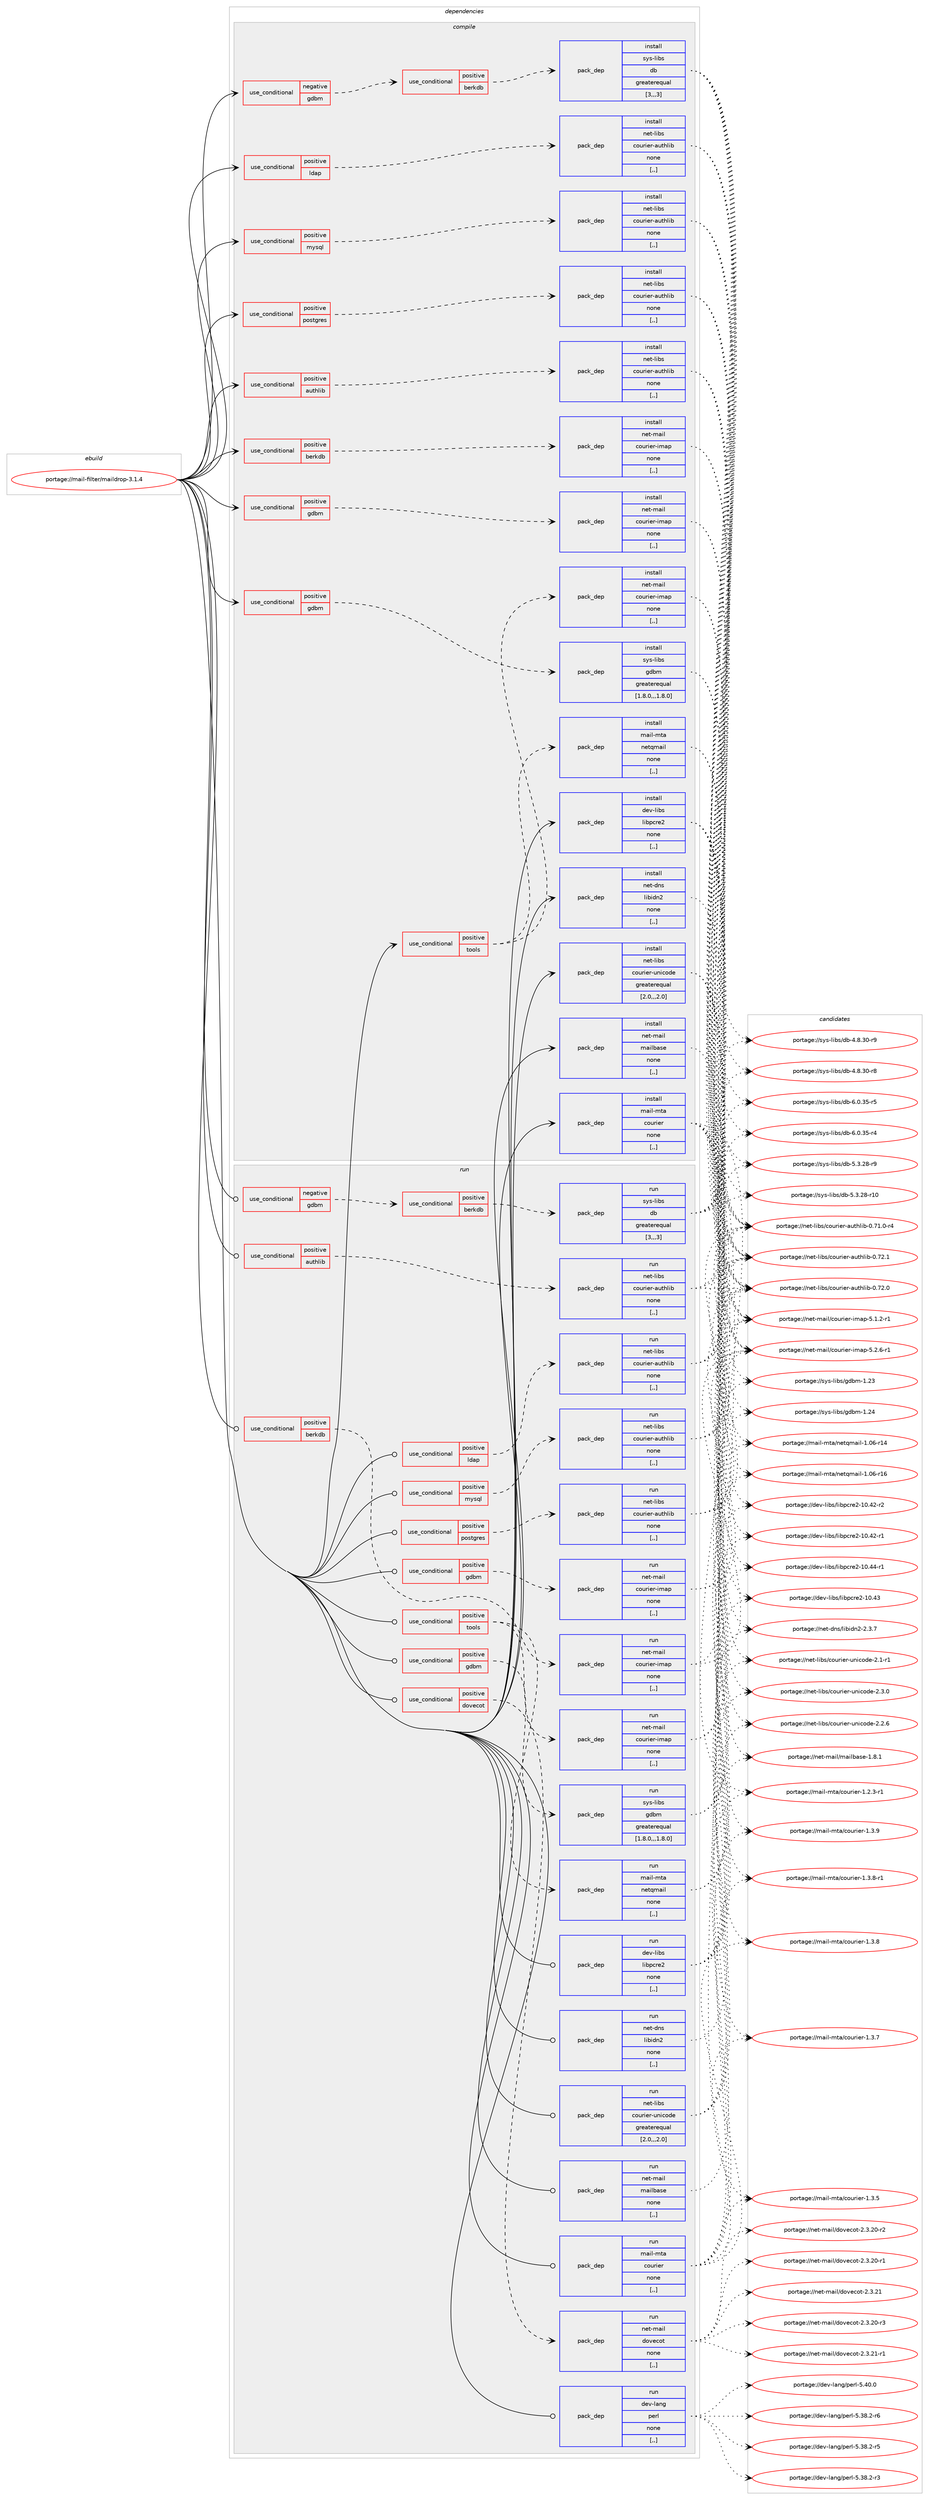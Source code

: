 digraph prolog {

# *************
# Graph options
# *************

newrank=true;
concentrate=true;
compound=true;
graph [rankdir=LR,fontname=Helvetica,fontsize=10,ranksep=1.5];#, ranksep=2.5, nodesep=0.2];
edge  [arrowhead=vee];
node  [fontname=Helvetica,fontsize=10];

# **********
# The ebuild
# **********

subgraph cluster_leftcol {
color=gray;
label=<<i>ebuild</i>>;
id [label="portage://mail-filter/maildrop-3.1.4", color=red, width=4, href="../mail-filter/maildrop-3.1.4.svg"];
}

# ****************
# The dependencies
# ****************

subgraph cluster_midcol {
color=gray;
label=<<i>dependencies</i>>;
subgraph cluster_compile {
fillcolor="#eeeeee";
style=filled;
label=<<i>compile</i>>;
subgraph cond69939 {
dependency277969 [label=<<TABLE BORDER="0" CELLBORDER="1" CELLSPACING="0" CELLPADDING="4"><TR><TD ROWSPAN="3" CELLPADDING="10">use_conditional</TD></TR><TR><TD>negative</TD></TR><TR><TD>gdbm</TD></TR></TABLE>>, shape=none, color=red];
subgraph cond69940 {
dependency277970 [label=<<TABLE BORDER="0" CELLBORDER="1" CELLSPACING="0" CELLPADDING="4"><TR><TD ROWSPAN="3" CELLPADDING="10">use_conditional</TD></TR><TR><TD>positive</TD></TR><TR><TD>berkdb</TD></TR></TABLE>>, shape=none, color=red];
subgraph pack205732 {
dependency277971 [label=<<TABLE BORDER="0" CELLBORDER="1" CELLSPACING="0" CELLPADDING="4" WIDTH="220"><TR><TD ROWSPAN="6" CELLPADDING="30">pack_dep</TD></TR><TR><TD WIDTH="110">install</TD></TR><TR><TD>sys-libs</TD></TR><TR><TD>db</TD></TR><TR><TD>greaterequal</TD></TR><TR><TD>[3,,,3]</TD></TR></TABLE>>, shape=none, color=blue];
}
dependency277970:e -> dependency277971:w [weight=20,style="dashed",arrowhead="vee"];
}
dependency277969:e -> dependency277970:w [weight=20,style="dashed",arrowhead="vee"];
}
id:e -> dependency277969:w [weight=20,style="solid",arrowhead="vee"];
subgraph cond69941 {
dependency277972 [label=<<TABLE BORDER="0" CELLBORDER="1" CELLSPACING="0" CELLPADDING="4"><TR><TD ROWSPAN="3" CELLPADDING="10">use_conditional</TD></TR><TR><TD>positive</TD></TR><TR><TD>authlib</TD></TR></TABLE>>, shape=none, color=red];
subgraph pack205733 {
dependency277973 [label=<<TABLE BORDER="0" CELLBORDER="1" CELLSPACING="0" CELLPADDING="4" WIDTH="220"><TR><TD ROWSPAN="6" CELLPADDING="30">pack_dep</TD></TR><TR><TD WIDTH="110">install</TD></TR><TR><TD>net-libs</TD></TR><TR><TD>courier-authlib</TD></TR><TR><TD>none</TD></TR><TR><TD>[,,]</TD></TR></TABLE>>, shape=none, color=blue];
}
dependency277972:e -> dependency277973:w [weight=20,style="dashed",arrowhead="vee"];
}
id:e -> dependency277972:w [weight=20,style="solid",arrowhead="vee"];
subgraph cond69942 {
dependency277974 [label=<<TABLE BORDER="0" CELLBORDER="1" CELLSPACING="0" CELLPADDING="4"><TR><TD ROWSPAN="3" CELLPADDING="10">use_conditional</TD></TR><TR><TD>positive</TD></TR><TR><TD>berkdb</TD></TR></TABLE>>, shape=none, color=red];
subgraph pack205734 {
dependency277975 [label=<<TABLE BORDER="0" CELLBORDER="1" CELLSPACING="0" CELLPADDING="4" WIDTH="220"><TR><TD ROWSPAN="6" CELLPADDING="30">pack_dep</TD></TR><TR><TD WIDTH="110">install</TD></TR><TR><TD>net-mail</TD></TR><TR><TD>courier-imap</TD></TR><TR><TD>none</TD></TR><TR><TD>[,,]</TD></TR></TABLE>>, shape=none, color=blue];
}
dependency277974:e -> dependency277975:w [weight=20,style="dashed",arrowhead="vee"];
}
id:e -> dependency277974:w [weight=20,style="solid",arrowhead="vee"];
subgraph cond69943 {
dependency277976 [label=<<TABLE BORDER="0" CELLBORDER="1" CELLSPACING="0" CELLPADDING="4"><TR><TD ROWSPAN="3" CELLPADDING="10">use_conditional</TD></TR><TR><TD>positive</TD></TR><TR><TD>gdbm</TD></TR></TABLE>>, shape=none, color=red];
subgraph pack205735 {
dependency277977 [label=<<TABLE BORDER="0" CELLBORDER="1" CELLSPACING="0" CELLPADDING="4" WIDTH="220"><TR><TD ROWSPAN="6" CELLPADDING="30">pack_dep</TD></TR><TR><TD WIDTH="110">install</TD></TR><TR><TD>net-mail</TD></TR><TR><TD>courier-imap</TD></TR><TR><TD>none</TD></TR><TR><TD>[,,]</TD></TR></TABLE>>, shape=none, color=blue];
}
dependency277976:e -> dependency277977:w [weight=20,style="dashed",arrowhead="vee"];
}
id:e -> dependency277976:w [weight=20,style="solid",arrowhead="vee"];
subgraph cond69944 {
dependency277978 [label=<<TABLE BORDER="0" CELLBORDER="1" CELLSPACING="0" CELLPADDING="4"><TR><TD ROWSPAN="3" CELLPADDING="10">use_conditional</TD></TR><TR><TD>positive</TD></TR><TR><TD>gdbm</TD></TR></TABLE>>, shape=none, color=red];
subgraph pack205736 {
dependency277979 [label=<<TABLE BORDER="0" CELLBORDER="1" CELLSPACING="0" CELLPADDING="4" WIDTH="220"><TR><TD ROWSPAN="6" CELLPADDING="30">pack_dep</TD></TR><TR><TD WIDTH="110">install</TD></TR><TR><TD>sys-libs</TD></TR><TR><TD>gdbm</TD></TR><TR><TD>greaterequal</TD></TR><TR><TD>[1.8.0,,,1.8.0]</TD></TR></TABLE>>, shape=none, color=blue];
}
dependency277978:e -> dependency277979:w [weight=20,style="dashed",arrowhead="vee"];
}
id:e -> dependency277978:w [weight=20,style="solid",arrowhead="vee"];
subgraph cond69945 {
dependency277980 [label=<<TABLE BORDER="0" CELLBORDER="1" CELLSPACING="0" CELLPADDING="4"><TR><TD ROWSPAN="3" CELLPADDING="10">use_conditional</TD></TR><TR><TD>positive</TD></TR><TR><TD>ldap</TD></TR></TABLE>>, shape=none, color=red];
subgraph pack205737 {
dependency277981 [label=<<TABLE BORDER="0" CELLBORDER="1" CELLSPACING="0" CELLPADDING="4" WIDTH="220"><TR><TD ROWSPAN="6" CELLPADDING="30">pack_dep</TD></TR><TR><TD WIDTH="110">install</TD></TR><TR><TD>net-libs</TD></TR><TR><TD>courier-authlib</TD></TR><TR><TD>none</TD></TR><TR><TD>[,,]</TD></TR></TABLE>>, shape=none, color=blue];
}
dependency277980:e -> dependency277981:w [weight=20,style="dashed",arrowhead="vee"];
}
id:e -> dependency277980:w [weight=20,style="solid",arrowhead="vee"];
subgraph cond69946 {
dependency277982 [label=<<TABLE BORDER="0" CELLBORDER="1" CELLSPACING="0" CELLPADDING="4"><TR><TD ROWSPAN="3" CELLPADDING="10">use_conditional</TD></TR><TR><TD>positive</TD></TR><TR><TD>mysql</TD></TR></TABLE>>, shape=none, color=red];
subgraph pack205738 {
dependency277983 [label=<<TABLE BORDER="0" CELLBORDER="1" CELLSPACING="0" CELLPADDING="4" WIDTH="220"><TR><TD ROWSPAN="6" CELLPADDING="30">pack_dep</TD></TR><TR><TD WIDTH="110">install</TD></TR><TR><TD>net-libs</TD></TR><TR><TD>courier-authlib</TD></TR><TR><TD>none</TD></TR><TR><TD>[,,]</TD></TR></TABLE>>, shape=none, color=blue];
}
dependency277982:e -> dependency277983:w [weight=20,style="dashed",arrowhead="vee"];
}
id:e -> dependency277982:w [weight=20,style="solid",arrowhead="vee"];
subgraph cond69947 {
dependency277984 [label=<<TABLE BORDER="0" CELLBORDER="1" CELLSPACING="0" CELLPADDING="4"><TR><TD ROWSPAN="3" CELLPADDING="10">use_conditional</TD></TR><TR><TD>positive</TD></TR><TR><TD>postgres</TD></TR></TABLE>>, shape=none, color=red];
subgraph pack205739 {
dependency277985 [label=<<TABLE BORDER="0" CELLBORDER="1" CELLSPACING="0" CELLPADDING="4" WIDTH="220"><TR><TD ROWSPAN="6" CELLPADDING="30">pack_dep</TD></TR><TR><TD WIDTH="110">install</TD></TR><TR><TD>net-libs</TD></TR><TR><TD>courier-authlib</TD></TR><TR><TD>none</TD></TR><TR><TD>[,,]</TD></TR></TABLE>>, shape=none, color=blue];
}
dependency277984:e -> dependency277985:w [weight=20,style="dashed",arrowhead="vee"];
}
id:e -> dependency277984:w [weight=20,style="solid",arrowhead="vee"];
subgraph cond69948 {
dependency277986 [label=<<TABLE BORDER="0" CELLBORDER="1" CELLSPACING="0" CELLPADDING="4"><TR><TD ROWSPAN="3" CELLPADDING="10">use_conditional</TD></TR><TR><TD>positive</TD></TR><TR><TD>tools</TD></TR></TABLE>>, shape=none, color=red];
subgraph pack205740 {
dependency277987 [label=<<TABLE BORDER="0" CELLBORDER="1" CELLSPACING="0" CELLPADDING="4" WIDTH="220"><TR><TD ROWSPAN="6" CELLPADDING="30">pack_dep</TD></TR><TR><TD WIDTH="110">install</TD></TR><TR><TD>mail-mta</TD></TR><TR><TD>netqmail</TD></TR><TR><TD>none</TD></TR><TR><TD>[,,]</TD></TR></TABLE>>, shape=none, color=blue];
}
dependency277986:e -> dependency277987:w [weight=20,style="dashed",arrowhead="vee"];
subgraph pack205741 {
dependency277988 [label=<<TABLE BORDER="0" CELLBORDER="1" CELLSPACING="0" CELLPADDING="4" WIDTH="220"><TR><TD ROWSPAN="6" CELLPADDING="30">pack_dep</TD></TR><TR><TD WIDTH="110">install</TD></TR><TR><TD>net-mail</TD></TR><TR><TD>courier-imap</TD></TR><TR><TD>none</TD></TR><TR><TD>[,,]</TD></TR></TABLE>>, shape=none, color=blue];
}
dependency277986:e -> dependency277988:w [weight=20,style="dashed",arrowhead="vee"];
}
id:e -> dependency277986:w [weight=20,style="solid",arrowhead="vee"];
subgraph pack205742 {
dependency277989 [label=<<TABLE BORDER="0" CELLBORDER="1" CELLSPACING="0" CELLPADDING="4" WIDTH="220"><TR><TD ROWSPAN="6" CELLPADDING="30">pack_dep</TD></TR><TR><TD WIDTH="110">install</TD></TR><TR><TD>dev-libs</TD></TR><TR><TD>libpcre2</TD></TR><TR><TD>none</TD></TR><TR><TD>[,,]</TD></TR></TABLE>>, shape=none, color=blue];
}
id:e -> dependency277989:w [weight=20,style="solid",arrowhead="vee"];
subgraph pack205743 {
dependency277990 [label=<<TABLE BORDER="0" CELLBORDER="1" CELLSPACING="0" CELLPADDING="4" WIDTH="220"><TR><TD ROWSPAN="6" CELLPADDING="30">pack_dep</TD></TR><TR><TD WIDTH="110">install</TD></TR><TR><TD>net-dns</TD></TR><TR><TD>libidn2</TD></TR><TR><TD>none</TD></TR><TR><TD>[,,]</TD></TR></TABLE>>, shape=none, color=blue];
}
id:e -> dependency277990:w [weight=20,style="solid",arrowhead="vee"];
subgraph pack205744 {
dependency277991 [label=<<TABLE BORDER="0" CELLBORDER="1" CELLSPACING="0" CELLPADDING="4" WIDTH="220"><TR><TD ROWSPAN="6" CELLPADDING="30">pack_dep</TD></TR><TR><TD WIDTH="110">install</TD></TR><TR><TD>net-libs</TD></TR><TR><TD>courier-unicode</TD></TR><TR><TD>greaterequal</TD></TR><TR><TD>[2.0,,,2.0]</TD></TR></TABLE>>, shape=none, color=blue];
}
id:e -> dependency277991:w [weight=20,style="solid",arrowhead="vee"];
subgraph pack205745 {
dependency277992 [label=<<TABLE BORDER="0" CELLBORDER="1" CELLSPACING="0" CELLPADDING="4" WIDTH="220"><TR><TD ROWSPAN="6" CELLPADDING="30">pack_dep</TD></TR><TR><TD WIDTH="110">install</TD></TR><TR><TD>net-mail</TD></TR><TR><TD>mailbase</TD></TR><TR><TD>none</TD></TR><TR><TD>[,,]</TD></TR></TABLE>>, shape=none, color=blue];
}
id:e -> dependency277992:w [weight=20,style="solid",arrowhead="vee"];
subgraph pack205746 {
dependency277993 [label=<<TABLE BORDER="0" CELLBORDER="1" CELLSPACING="0" CELLPADDING="4" WIDTH="220"><TR><TD ROWSPAN="6" CELLPADDING="30">pack_dep</TD></TR><TR><TD WIDTH="110">install</TD></TR><TR><TD>mail-mta</TD></TR><TR><TD>courier</TD></TR><TR><TD>none</TD></TR><TR><TD>[,,]</TD></TR></TABLE>>, shape=none, color=blue];
}
id:e -> dependency277993:w [weight=20,style="solid",arrowhead="vee"];
}
subgraph cluster_compileandrun {
fillcolor="#eeeeee";
style=filled;
label=<<i>compile and run</i>>;
}
subgraph cluster_run {
fillcolor="#eeeeee";
style=filled;
label=<<i>run</i>>;
subgraph cond69949 {
dependency277994 [label=<<TABLE BORDER="0" CELLBORDER="1" CELLSPACING="0" CELLPADDING="4"><TR><TD ROWSPAN="3" CELLPADDING="10">use_conditional</TD></TR><TR><TD>negative</TD></TR><TR><TD>gdbm</TD></TR></TABLE>>, shape=none, color=red];
subgraph cond69950 {
dependency277995 [label=<<TABLE BORDER="0" CELLBORDER="1" CELLSPACING="0" CELLPADDING="4"><TR><TD ROWSPAN="3" CELLPADDING="10">use_conditional</TD></TR><TR><TD>positive</TD></TR><TR><TD>berkdb</TD></TR></TABLE>>, shape=none, color=red];
subgraph pack205747 {
dependency277996 [label=<<TABLE BORDER="0" CELLBORDER="1" CELLSPACING="0" CELLPADDING="4" WIDTH="220"><TR><TD ROWSPAN="6" CELLPADDING="30">pack_dep</TD></TR><TR><TD WIDTH="110">run</TD></TR><TR><TD>sys-libs</TD></TR><TR><TD>db</TD></TR><TR><TD>greaterequal</TD></TR><TR><TD>[3,,,3]</TD></TR></TABLE>>, shape=none, color=blue];
}
dependency277995:e -> dependency277996:w [weight=20,style="dashed",arrowhead="vee"];
}
dependency277994:e -> dependency277995:w [weight=20,style="dashed",arrowhead="vee"];
}
id:e -> dependency277994:w [weight=20,style="solid",arrowhead="odot"];
subgraph cond69951 {
dependency277997 [label=<<TABLE BORDER="0" CELLBORDER="1" CELLSPACING="0" CELLPADDING="4"><TR><TD ROWSPAN="3" CELLPADDING="10">use_conditional</TD></TR><TR><TD>positive</TD></TR><TR><TD>authlib</TD></TR></TABLE>>, shape=none, color=red];
subgraph pack205748 {
dependency277998 [label=<<TABLE BORDER="0" CELLBORDER="1" CELLSPACING="0" CELLPADDING="4" WIDTH="220"><TR><TD ROWSPAN="6" CELLPADDING="30">pack_dep</TD></TR><TR><TD WIDTH="110">run</TD></TR><TR><TD>net-libs</TD></TR><TR><TD>courier-authlib</TD></TR><TR><TD>none</TD></TR><TR><TD>[,,]</TD></TR></TABLE>>, shape=none, color=blue];
}
dependency277997:e -> dependency277998:w [weight=20,style="dashed",arrowhead="vee"];
}
id:e -> dependency277997:w [weight=20,style="solid",arrowhead="odot"];
subgraph cond69952 {
dependency277999 [label=<<TABLE BORDER="0" CELLBORDER="1" CELLSPACING="0" CELLPADDING="4"><TR><TD ROWSPAN="3" CELLPADDING="10">use_conditional</TD></TR><TR><TD>positive</TD></TR><TR><TD>berkdb</TD></TR></TABLE>>, shape=none, color=red];
subgraph pack205749 {
dependency278000 [label=<<TABLE BORDER="0" CELLBORDER="1" CELLSPACING="0" CELLPADDING="4" WIDTH="220"><TR><TD ROWSPAN="6" CELLPADDING="30">pack_dep</TD></TR><TR><TD WIDTH="110">run</TD></TR><TR><TD>net-mail</TD></TR><TR><TD>courier-imap</TD></TR><TR><TD>none</TD></TR><TR><TD>[,,]</TD></TR></TABLE>>, shape=none, color=blue];
}
dependency277999:e -> dependency278000:w [weight=20,style="dashed",arrowhead="vee"];
}
id:e -> dependency277999:w [weight=20,style="solid",arrowhead="odot"];
subgraph cond69953 {
dependency278001 [label=<<TABLE BORDER="0" CELLBORDER="1" CELLSPACING="0" CELLPADDING="4"><TR><TD ROWSPAN="3" CELLPADDING="10">use_conditional</TD></TR><TR><TD>positive</TD></TR><TR><TD>dovecot</TD></TR></TABLE>>, shape=none, color=red];
subgraph pack205750 {
dependency278002 [label=<<TABLE BORDER="0" CELLBORDER="1" CELLSPACING="0" CELLPADDING="4" WIDTH="220"><TR><TD ROWSPAN="6" CELLPADDING="30">pack_dep</TD></TR><TR><TD WIDTH="110">run</TD></TR><TR><TD>net-mail</TD></TR><TR><TD>dovecot</TD></TR><TR><TD>none</TD></TR><TR><TD>[,,]</TD></TR></TABLE>>, shape=none, color=blue];
}
dependency278001:e -> dependency278002:w [weight=20,style="dashed",arrowhead="vee"];
}
id:e -> dependency278001:w [weight=20,style="solid",arrowhead="odot"];
subgraph cond69954 {
dependency278003 [label=<<TABLE BORDER="0" CELLBORDER="1" CELLSPACING="0" CELLPADDING="4"><TR><TD ROWSPAN="3" CELLPADDING="10">use_conditional</TD></TR><TR><TD>positive</TD></TR><TR><TD>gdbm</TD></TR></TABLE>>, shape=none, color=red];
subgraph pack205751 {
dependency278004 [label=<<TABLE BORDER="0" CELLBORDER="1" CELLSPACING="0" CELLPADDING="4" WIDTH="220"><TR><TD ROWSPAN="6" CELLPADDING="30">pack_dep</TD></TR><TR><TD WIDTH="110">run</TD></TR><TR><TD>net-mail</TD></TR><TR><TD>courier-imap</TD></TR><TR><TD>none</TD></TR><TR><TD>[,,]</TD></TR></TABLE>>, shape=none, color=blue];
}
dependency278003:e -> dependency278004:w [weight=20,style="dashed",arrowhead="vee"];
}
id:e -> dependency278003:w [weight=20,style="solid",arrowhead="odot"];
subgraph cond69955 {
dependency278005 [label=<<TABLE BORDER="0" CELLBORDER="1" CELLSPACING="0" CELLPADDING="4"><TR><TD ROWSPAN="3" CELLPADDING="10">use_conditional</TD></TR><TR><TD>positive</TD></TR><TR><TD>gdbm</TD></TR></TABLE>>, shape=none, color=red];
subgraph pack205752 {
dependency278006 [label=<<TABLE BORDER="0" CELLBORDER="1" CELLSPACING="0" CELLPADDING="4" WIDTH="220"><TR><TD ROWSPAN="6" CELLPADDING="30">pack_dep</TD></TR><TR><TD WIDTH="110">run</TD></TR><TR><TD>sys-libs</TD></TR><TR><TD>gdbm</TD></TR><TR><TD>greaterequal</TD></TR><TR><TD>[1.8.0,,,1.8.0]</TD></TR></TABLE>>, shape=none, color=blue];
}
dependency278005:e -> dependency278006:w [weight=20,style="dashed",arrowhead="vee"];
}
id:e -> dependency278005:w [weight=20,style="solid",arrowhead="odot"];
subgraph cond69956 {
dependency278007 [label=<<TABLE BORDER="0" CELLBORDER="1" CELLSPACING="0" CELLPADDING="4"><TR><TD ROWSPAN="3" CELLPADDING="10">use_conditional</TD></TR><TR><TD>positive</TD></TR><TR><TD>ldap</TD></TR></TABLE>>, shape=none, color=red];
subgraph pack205753 {
dependency278008 [label=<<TABLE BORDER="0" CELLBORDER="1" CELLSPACING="0" CELLPADDING="4" WIDTH="220"><TR><TD ROWSPAN="6" CELLPADDING="30">pack_dep</TD></TR><TR><TD WIDTH="110">run</TD></TR><TR><TD>net-libs</TD></TR><TR><TD>courier-authlib</TD></TR><TR><TD>none</TD></TR><TR><TD>[,,]</TD></TR></TABLE>>, shape=none, color=blue];
}
dependency278007:e -> dependency278008:w [weight=20,style="dashed",arrowhead="vee"];
}
id:e -> dependency278007:w [weight=20,style="solid",arrowhead="odot"];
subgraph cond69957 {
dependency278009 [label=<<TABLE BORDER="0" CELLBORDER="1" CELLSPACING="0" CELLPADDING="4"><TR><TD ROWSPAN="3" CELLPADDING="10">use_conditional</TD></TR><TR><TD>positive</TD></TR><TR><TD>mysql</TD></TR></TABLE>>, shape=none, color=red];
subgraph pack205754 {
dependency278010 [label=<<TABLE BORDER="0" CELLBORDER="1" CELLSPACING="0" CELLPADDING="4" WIDTH="220"><TR><TD ROWSPAN="6" CELLPADDING="30">pack_dep</TD></TR><TR><TD WIDTH="110">run</TD></TR><TR><TD>net-libs</TD></TR><TR><TD>courier-authlib</TD></TR><TR><TD>none</TD></TR><TR><TD>[,,]</TD></TR></TABLE>>, shape=none, color=blue];
}
dependency278009:e -> dependency278010:w [weight=20,style="dashed",arrowhead="vee"];
}
id:e -> dependency278009:w [weight=20,style="solid",arrowhead="odot"];
subgraph cond69958 {
dependency278011 [label=<<TABLE BORDER="0" CELLBORDER="1" CELLSPACING="0" CELLPADDING="4"><TR><TD ROWSPAN="3" CELLPADDING="10">use_conditional</TD></TR><TR><TD>positive</TD></TR><TR><TD>postgres</TD></TR></TABLE>>, shape=none, color=red];
subgraph pack205755 {
dependency278012 [label=<<TABLE BORDER="0" CELLBORDER="1" CELLSPACING="0" CELLPADDING="4" WIDTH="220"><TR><TD ROWSPAN="6" CELLPADDING="30">pack_dep</TD></TR><TR><TD WIDTH="110">run</TD></TR><TR><TD>net-libs</TD></TR><TR><TD>courier-authlib</TD></TR><TR><TD>none</TD></TR><TR><TD>[,,]</TD></TR></TABLE>>, shape=none, color=blue];
}
dependency278011:e -> dependency278012:w [weight=20,style="dashed",arrowhead="vee"];
}
id:e -> dependency278011:w [weight=20,style="solid",arrowhead="odot"];
subgraph cond69959 {
dependency278013 [label=<<TABLE BORDER="0" CELLBORDER="1" CELLSPACING="0" CELLPADDING="4"><TR><TD ROWSPAN="3" CELLPADDING="10">use_conditional</TD></TR><TR><TD>positive</TD></TR><TR><TD>tools</TD></TR></TABLE>>, shape=none, color=red];
subgraph pack205756 {
dependency278014 [label=<<TABLE BORDER="0" CELLBORDER="1" CELLSPACING="0" CELLPADDING="4" WIDTH="220"><TR><TD ROWSPAN="6" CELLPADDING="30">pack_dep</TD></TR><TR><TD WIDTH="110">run</TD></TR><TR><TD>mail-mta</TD></TR><TR><TD>netqmail</TD></TR><TR><TD>none</TD></TR><TR><TD>[,,]</TD></TR></TABLE>>, shape=none, color=blue];
}
dependency278013:e -> dependency278014:w [weight=20,style="dashed",arrowhead="vee"];
subgraph pack205757 {
dependency278015 [label=<<TABLE BORDER="0" CELLBORDER="1" CELLSPACING="0" CELLPADDING="4" WIDTH="220"><TR><TD ROWSPAN="6" CELLPADDING="30">pack_dep</TD></TR><TR><TD WIDTH="110">run</TD></TR><TR><TD>net-mail</TD></TR><TR><TD>courier-imap</TD></TR><TR><TD>none</TD></TR><TR><TD>[,,]</TD></TR></TABLE>>, shape=none, color=blue];
}
dependency278013:e -> dependency278015:w [weight=20,style="dashed",arrowhead="vee"];
}
id:e -> dependency278013:w [weight=20,style="solid",arrowhead="odot"];
subgraph pack205758 {
dependency278016 [label=<<TABLE BORDER="0" CELLBORDER="1" CELLSPACING="0" CELLPADDING="4" WIDTH="220"><TR><TD ROWSPAN="6" CELLPADDING="30">pack_dep</TD></TR><TR><TD WIDTH="110">run</TD></TR><TR><TD>dev-lang</TD></TR><TR><TD>perl</TD></TR><TR><TD>none</TD></TR><TR><TD>[,,]</TD></TR></TABLE>>, shape=none, color=blue];
}
id:e -> dependency278016:w [weight=20,style="solid",arrowhead="odot"];
subgraph pack205759 {
dependency278017 [label=<<TABLE BORDER="0" CELLBORDER="1" CELLSPACING="0" CELLPADDING="4" WIDTH="220"><TR><TD ROWSPAN="6" CELLPADDING="30">pack_dep</TD></TR><TR><TD WIDTH="110">run</TD></TR><TR><TD>dev-libs</TD></TR><TR><TD>libpcre2</TD></TR><TR><TD>none</TD></TR><TR><TD>[,,]</TD></TR></TABLE>>, shape=none, color=blue];
}
id:e -> dependency278017:w [weight=20,style="solid",arrowhead="odot"];
subgraph pack205760 {
dependency278018 [label=<<TABLE BORDER="0" CELLBORDER="1" CELLSPACING="0" CELLPADDING="4" WIDTH="220"><TR><TD ROWSPAN="6" CELLPADDING="30">pack_dep</TD></TR><TR><TD WIDTH="110">run</TD></TR><TR><TD>net-dns</TD></TR><TR><TD>libidn2</TD></TR><TR><TD>none</TD></TR><TR><TD>[,,]</TD></TR></TABLE>>, shape=none, color=blue];
}
id:e -> dependency278018:w [weight=20,style="solid",arrowhead="odot"];
subgraph pack205761 {
dependency278019 [label=<<TABLE BORDER="0" CELLBORDER="1" CELLSPACING="0" CELLPADDING="4" WIDTH="220"><TR><TD ROWSPAN="6" CELLPADDING="30">pack_dep</TD></TR><TR><TD WIDTH="110">run</TD></TR><TR><TD>net-libs</TD></TR><TR><TD>courier-unicode</TD></TR><TR><TD>greaterequal</TD></TR><TR><TD>[2.0,,,2.0]</TD></TR></TABLE>>, shape=none, color=blue];
}
id:e -> dependency278019:w [weight=20,style="solid",arrowhead="odot"];
subgraph pack205762 {
dependency278020 [label=<<TABLE BORDER="0" CELLBORDER="1" CELLSPACING="0" CELLPADDING="4" WIDTH="220"><TR><TD ROWSPAN="6" CELLPADDING="30">pack_dep</TD></TR><TR><TD WIDTH="110">run</TD></TR><TR><TD>net-mail</TD></TR><TR><TD>mailbase</TD></TR><TR><TD>none</TD></TR><TR><TD>[,,]</TD></TR></TABLE>>, shape=none, color=blue];
}
id:e -> dependency278020:w [weight=20,style="solid",arrowhead="odot"];
subgraph pack205763 {
dependency278021 [label=<<TABLE BORDER="0" CELLBORDER="1" CELLSPACING="0" CELLPADDING="4" WIDTH="220"><TR><TD ROWSPAN="6" CELLPADDING="30">pack_dep</TD></TR><TR><TD WIDTH="110">run</TD></TR><TR><TD>mail-mta</TD></TR><TR><TD>courier</TD></TR><TR><TD>none</TD></TR><TR><TD>[,,]</TD></TR></TABLE>>, shape=none, color=blue];
}
id:e -> dependency278021:w [weight=20,style="solid",arrowhead="odot"];
}
}

# **************
# The candidates
# **************

subgraph cluster_choices {
rank=same;
color=gray;
label=<<i>candidates</i>>;

subgraph choice205732 {
color=black;
nodesep=1;
choice11512111545108105981154710098455446484651534511453 [label="portage://sys-libs/db-6.0.35-r5", color=red, width=4,href="../sys-libs/db-6.0.35-r5.svg"];
choice11512111545108105981154710098455446484651534511452 [label="portage://sys-libs/db-6.0.35-r4", color=red, width=4,href="../sys-libs/db-6.0.35-r4.svg"];
choice11512111545108105981154710098455346514650564511457 [label="portage://sys-libs/db-5.3.28-r9", color=red, width=4,href="../sys-libs/db-5.3.28-r9.svg"];
choice1151211154510810598115471009845534651465056451144948 [label="portage://sys-libs/db-5.3.28-r10", color=red, width=4,href="../sys-libs/db-5.3.28-r10.svg"];
choice11512111545108105981154710098455246564651484511457 [label="portage://sys-libs/db-4.8.30-r9", color=red, width=4,href="../sys-libs/db-4.8.30-r9.svg"];
choice11512111545108105981154710098455246564651484511456 [label="portage://sys-libs/db-4.8.30-r8", color=red, width=4,href="../sys-libs/db-4.8.30-r8.svg"];
dependency277971:e -> choice11512111545108105981154710098455446484651534511453:w [style=dotted,weight="100"];
dependency277971:e -> choice11512111545108105981154710098455446484651534511452:w [style=dotted,weight="100"];
dependency277971:e -> choice11512111545108105981154710098455346514650564511457:w [style=dotted,weight="100"];
dependency277971:e -> choice1151211154510810598115471009845534651465056451144948:w [style=dotted,weight="100"];
dependency277971:e -> choice11512111545108105981154710098455246564651484511457:w [style=dotted,weight="100"];
dependency277971:e -> choice11512111545108105981154710098455246564651484511456:w [style=dotted,weight="100"];
}
subgraph choice205733 {
color=black;
nodesep=1;
choice1101011164510810598115479911111711410510111445971171161041081059845484655504649 [label="portage://net-libs/courier-authlib-0.72.1", color=red, width=4,href="../net-libs/courier-authlib-0.72.1.svg"];
choice1101011164510810598115479911111711410510111445971171161041081059845484655504648 [label="portage://net-libs/courier-authlib-0.72.0", color=red, width=4,href="../net-libs/courier-authlib-0.72.0.svg"];
choice11010111645108105981154799111117114105101114459711711610410810598454846554946484511452 [label="portage://net-libs/courier-authlib-0.71.0-r4", color=red, width=4,href="../net-libs/courier-authlib-0.71.0-r4.svg"];
dependency277973:e -> choice1101011164510810598115479911111711410510111445971171161041081059845484655504649:w [style=dotted,weight="100"];
dependency277973:e -> choice1101011164510810598115479911111711410510111445971171161041081059845484655504648:w [style=dotted,weight="100"];
dependency277973:e -> choice11010111645108105981154799111117114105101114459711711610410810598454846554946484511452:w [style=dotted,weight="100"];
}
subgraph choice205734 {
color=black;
nodesep=1;
choice1101011164510997105108479911111711410510111445105109971124553465046544511449 [label="portage://net-mail/courier-imap-5.2.6-r1", color=red, width=4,href="../net-mail/courier-imap-5.2.6-r1.svg"];
choice1101011164510997105108479911111711410510111445105109971124553464946504511449 [label="portage://net-mail/courier-imap-5.1.2-r1", color=red, width=4,href="../net-mail/courier-imap-5.1.2-r1.svg"];
dependency277975:e -> choice1101011164510997105108479911111711410510111445105109971124553465046544511449:w [style=dotted,weight="100"];
dependency277975:e -> choice1101011164510997105108479911111711410510111445105109971124553464946504511449:w [style=dotted,weight="100"];
}
subgraph choice205735 {
color=black;
nodesep=1;
choice1101011164510997105108479911111711410510111445105109971124553465046544511449 [label="portage://net-mail/courier-imap-5.2.6-r1", color=red, width=4,href="../net-mail/courier-imap-5.2.6-r1.svg"];
choice1101011164510997105108479911111711410510111445105109971124553464946504511449 [label="portage://net-mail/courier-imap-5.1.2-r1", color=red, width=4,href="../net-mail/courier-imap-5.1.2-r1.svg"];
dependency277977:e -> choice1101011164510997105108479911111711410510111445105109971124553465046544511449:w [style=dotted,weight="100"];
dependency277977:e -> choice1101011164510997105108479911111711410510111445105109971124553464946504511449:w [style=dotted,weight="100"];
}
subgraph choice205736 {
color=black;
nodesep=1;
choice115121115451081059811547103100981094549465052 [label="portage://sys-libs/gdbm-1.24", color=red, width=4,href="../sys-libs/gdbm-1.24.svg"];
choice115121115451081059811547103100981094549465051 [label="portage://sys-libs/gdbm-1.23", color=red, width=4,href="../sys-libs/gdbm-1.23.svg"];
dependency277979:e -> choice115121115451081059811547103100981094549465052:w [style=dotted,weight="100"];
dependency277979:e -> choice115121115451081059811547103100981094549465051:w [style=dotted,weight="100"];
}
subgraph choice205737 {
color=black;
nodesep=1;
choice1101011164510810598115479911111711410510111445971171161041081059845484655504649 [label="portage://net-libs/courier-authlib-0.72.1", color=red, width=4,href="../net-libs/courier-authlib-0.72.1.svg"];
choice1101011164510810598115479911111711410510111445971171161041081059845484655504648 [label="portage://net-libs/courier-authlib-0.72.0", color=red, width=4,href="../net-libs/courier-authlib-0.72.0.svg"];
choice11010111645108105981154799111117114105101114459711711610410810598454846554946484511452 [label="portage://net-libs/courier-authlib-0.71.0-r4", color=red, width=4,href="../net-libs/courier-authlib-0.71.0-r4.svg"];
dependency277981:e -> choice1101011164510810598115479911111711410510111445971171161041081059845484655504649:w [style=dotted,weight="100"];
dependency277981:e -> choice1101011164510810598115479911111711410510111445971171161041081059845484655504648:w [style=dotted,weight="100"];
dependency277981:e -> choice11010111645108105981154799111117114105101114459711711610410810598454846554946484511452:w [style=dotted,weight="100"];
}
subgraph choice205738 {
color=black;
nodesep=1;
choice1101011164510810598115479911111711410510111445971171161041081059845484655504649 [label="portage://net-libs/courier-authlib-0.72.1", color=red, width=4,href="../net-libs/courier-authlib-0.72.1.svg"];
choice1101011164510810598115479911111711410510111445971171161041081059845484655504648 [label="portage://net-libs/courier-authlib-0.72.0", color=red, width=4,href="../net-libs/courier-authlib-0.72.0.svg"];
choice11010111645108105981154799111117114105101114459711711610410810598454846554946484511452 [label="portage://net-libs/courier-authlib-0.71.0-r4", color=red, width=4,href="../net-libs/courier-authlib-0.71.0-r4.svg"];
dependency277983:e -> choice1101011164510810598115479911111711410510111445971171161041081059845484655504649:w [style=dotted,weight="100"];
dependency277983:e -> choice1101011164510810598115479911111711410510111445971171161041081059845484655504648:w [style=dotted,weight="100"];
dependency277983:e -> choice11010111645108105981154799111117114105101114459711711610410810598454846554946484511452:w [style=dotted,weight="100"];
}
subgraph choice205739 {
color=black;
nodesep=1;
choice1101011164510810598115479911111711410510111445971171161041081059845484655504649 [label="portage://net-libs/courier-authlib-0.72.1", color=red, width=4,href="../net-libs/courier-authlib-0.72.1.svg"];
choice1101011164510810598115479911111711410510111445971171161041081059845484655504648 [label="portage://net-libs/courier-authlib-0.72.0", color=red, width=4,href="../net-libs/courier-authlib-0.72.0.svg"];
choice11010111645108105981154799111117114105101114459711711610410810598454846554946484511452 [label="portage://net-libs/courier-authlib-0.71.0-r4", color=red, width=4,href="../net-libs/courier-authlib-0.71.0-r4.svg"];
dependency277985:e -> choice1101011164510810598115479911111711410510111445971171161041081059845484655504649:w [style=dotted,weight="100"];
dependency277985:e -> choice1101011164510810598115479911111711410510111445971171161041081059845484655504648:w [style=dotted,weight="100"];
dependency277985:e -> choice11010111645108105981154799111117114105101114459711711610410810598454846554946484511452:w [style=dotted,weight="100"];
}
subgraph choice205740 {
color=black;
nodesep=1;
choice10997105108451091169747110101116113109971051084549464854451144954 [label="portage://mail-mta/netqmail-1.06-r16", color=red, width=4,href="../mail-mta/netqmail-1.06-r16.svg"];
choice10997105108451091169747110101116113109971051084549464854451144952 [label="portage://mail-mta/netqmail-1.06-r14", color=red, width=4,href="../mail-mta/netqmail-1.06-r14.svg"];
dependency277987:e -> choice10997105108451091169747110101116113109971051084549464854451144954:w [style=dotted,weight="100"];
dependency277987:e -> choice10997105108451091169747110101116113109971051084549464854451144952:w [style=dotted,weight="100"];
}
subgraph choice205741 {
color=black;
nodesep=1;
choice1101011164510997105108479911111711410510111445105109971124553465046544511449 [label="portage://net-mail/courier-imap-5.2.6-r1", color=red, width=4,href="../net-mail/courier-imap-5.2.6-r1.svg"];
choice1101011164510997105108479911111711410510111445105109971124553464946504511449 [label="portage://net-mail/courier-imap-5.1.2-r1", color=red, width=4,href="../net-mail/courier-imap-5.1.2-r1.svg"];
dependency277988:e -> choice1101011164510997105108479911111711410510111445105109971124553465046544511449:w [style=dotted,weight="100"];
dependency277988:e -> choice1101011164510997105108479911111711410510111445105109971124553464946504511449:w [style=dotted,weight="100"];
}
subgraph choice205742 {
color=black;
nodesep=1;
choice1001011184510810598115471081059811299114101504549484652524511449 [label="portage://dev-libs/libpcre2-10.44-r1", color=red, width=4,href="../dev-libs/libpcre2-10.44-r1.svg"];
choice100101118451081059811547108105981129911410150454948465251 [label="portage://dev-libs/libpcre2-10.43", color=red, width=4,href="../dev-libs/libpcre2-10.43.svg"];
choice1001011184510810598115471081059811299114101504549484652504511450 [label="portage://dev-libs/libpcre2-10.42-r2", color=red, width=4,href="../dev-libs/libpcre2-10.42-r2.svg"];
choice1001011184510810598115471081059811299114101504549484652504511449 [label="portage://dev-libs/libpcre2-10.42-r1", color=red, width=4,href="../dev-libs/libpcre2-10.42-r1.svg"];
dependency277989:e -> choice1001011184510810598115471081059811299114101504549484652524511449:w [style=dotted,weight="100"];
dependency277989:e -> choice100101118451081059811547108105981129911410150454948465251:w [style=dotted,weight="100"];
dependency277989:e -> choice1001011184510810598115471081059811299114101504549484652504511450:w [style=dotted,weight="100"];
dependency277989:e -> choice1001011184510810598115471081059811299114101504549484652504511449:w [style=dotted,weight="100"];
}
subgraph choice205743 {
color=black;
nodesep=1;
choice11010111645100110115471081059810510011050455046514655 [label="portage://net-dns/libidn2-2.3.7", color=red, width=4,href="../net-dns/libidn2-2.3.7.svg"];
dependency277990:e -> choice11010111645100110115471081059810510011050455046514655:w [style=dotted,weight="100"];
}
subgraph choice205744 {
color=black;
nodesep=1;
choice110101116451081059811547991111171141051011144511711010599111100101455046514648 [label="portage://net-libs/courier-unicode-2.3.0", color=red, width=4,href="../net-libs/courier-unicode-2.3.0.svg"];
choice110101116451081059811547991111171141051011144511711010599111100101455046504654 [label="portage://net-libs/courier-unicode-2.2.6", color=red, width=4,href="../net-libs/courier-unicode-2.2.6.svg"];
choice110101116451081059811547991111171141051011144511711010599111100101455046494511449 [label="portage://net-libs/courier-unicode-2.1-r1", color=red, width=4,href="../net-libs/courier-unicode-2.1-r1.svg"];
dependency277991:e -> choice110101116451081059811547991111171141051011144511711010599111100101455046514648:w [style=dotted,weight="100"];
dependency277991:e -> choice110101116451081059811547991111171141051011144511711010599111100101455046504654:w [style=dotted,weight="100"];
dependency277991:e -> choice110101116451081059811547991111171141051011144511711010599111100101455046494511449:w [style=dotted,weight="100"];
}
subgraph choice205745 {
color=black;
nodesep=1;
choice110101116451099710510847109971051089897115101454946564649 [label="portage://net-mail/mailbase-1.8.1", color=red, width=4,href="../net-mail/mailbase-1.8.1.svg"];
dependency277992:e -> choice110101116451099710510847109971051089897115101454946564649:w [style=dotted,weight="100"];
}
subgraph choice205746 {
color=black;
nodesep=1;
choice1099710510845109116974799111117114105101114454946514657 [label="portage://mail-mta/courier-1.3.9", color=red, width=4,href="../mail-mta/courier-1.3.9.svg"];
choice10997105108451091169747991111171141051011144549465146564511449 [label="portage://mail-mta/courier-1.3.8-r1", color=red, width=4,href="../mail-mta/courier-1.3.8-r1.svg"];
choice1099710510845109116974799111117114105101114454946514656 [label="portage://mail-mta/courier-1.3.8", color=red, width=4,href="../mail-mta/courier-1.3.8.svg"];
choice1099710510845109116974799111117114105101114454946514655 [label="portage://mail-mta/courier-1.3.7", color=red, width=4,href="../mail-mta/courier-1.3.7.svg"];
choice1099710510845109116974799111117114105101114454946514653 [label="portage://mail-mta/courier-1.3.5", color=red, width=4,href="../mail-mta/courier-1.3.5.svg"];
choice10997105108451091169747991111171141051011144549465046514511449 [label="portage://mail-mta/courier-1.2.3-r1", color=red, width=4,href="../mail-mta/courier-1.2.3-r1.svg"];
dependency277993:e -> choice1099710510845109116974799111117114105101114454946514657:w [style=dotted,weight="100"];
dependency277993:e -> choice10997105108451091169747991111171141051011144549465146564511449:w [style=dotted,weight="100"];
dependency277993:e -> choice1099710510845109116974799111117114105101114454946514656:w [style=dotted,weight="100"];
dependency277993:e -> choice1099710510845109116974799111117114105101114454946514655:w [style=dotted,weight="100"];
dependency277993:e -> choice1099710510845109116974799111117114105101114454946514653:w [style=dotted,weight="100"];
dependency277993:e -> choice10997105108451091169747991111171141051011144549465046514511449:w [style=dotted,weight="100"];
}
subgraph choice205747 {
color=black;
nodesep=1;
choice11512111545108105981154710098455446484651534511453 [label="portage://sys-libs/db-6.0.35-r5", color=red, width=4,href="../sys-libs/db-6.0.35-r5.svg"];
choice11512111545108105981154710098455446484651534511452 [label="portage://sys-libs/db-6.0.35-r4", color=red, width=4,href="../sys-libs/db-6.0.35-r4.svg"];
choice11512111545108105981154710098455346514650564511457 [label="portage://sys-libs/db-5.3.28-r9", color=red, width=4,href="../sys-libs/db-5.3.28-r9.svg"];
choice1151211154510810598115471009845534651465056451144948 [label="portage://sys-libs/db-5.3.28-r10", color=red, width=4,href="../sys-libs/db-5.3.28-r10.svg"];
choice11512111545108105981154710098455246564651484511457 [label="portage://sys-libs/db-4.8.30-r9", color=red, width=4,href="../sys-libs/db-4.8.30-r9.svg"];
choice11512111545108105981154710098455246564651484511456 [label="portage://sys-libs/db-4.8.30-r8", color=red, width=4,href="../sys-libs/db-4.8.30-r8.svg"];
dependency277996:e -> choice11512111545108105981154710098455446484651534511453:w [style=dotted,weight="100"];
dependency277996:e -> choice11512111545108105981154710098455446484651534511452:w [style=dotted,weight="100"];
dependency277996:e -> choice11512111545108105981154710098455346514650564511457:w [style=dotted,weight="100"];
dependency277996:e -> choice1151211154510810598115471009845534651465056451144948:w [style=dotted,weight="100"];
dependency277996:e -> choice11512111545108105981154710098455246564651484511457:w [style=dotted,weight="100"];
dependency277996:e -> choice11512111545108105981154710098455246564651484511456:w [style=dotted,weight="100"];
}
subgraph choice205748 {
color=black;
nodesep=1;
choice1101011164510810598115479911111711410510111445971171161041081059845484655504649 [label="portage://net-libs/courier-authlib-0.72.1", color=red, width=4,href="../net-libs/courier-authlib-0.72.1.svg"];
choice1101011164510810598115479911111711410510111445971171161041081059845484655504648 [label="portage://net-libs/courier-authlib-0.72.0", color=red, width=4,href="../net-libs/courier-authlib-0.72.0.svg"];
choice11010111645108105981154799111117114105101114459711711610410810598454846554946484511452 [label="portage://net-libs/courier-authlib-0.71.0-r4", color=red, width=4,href="../net-libs/courier-authlib-0.71.0-r4.svg"];
dependency277998:e -> choice1101011164510810598115479911111711410510111445971171161041081059845484655504649:w [style=dotted,weight="100"];
dependency277998:e -> choice1101011164510810598115479911111711410510111445971171161041081059845484655504648:w [style=dotted,weight="100"];
dependency277998:e -> choice11010111645108105981154799111117114105101114459711711610410810598454846554946484511452:w [style=dotted,weight="100"];
}
subgraph choice205749 {
color=black;
nodesep=1;
choice1101011164510997105108479911111711410510111445105109971124553465046544511449 [label="portage://net-mail/courier-imap-5.2.6-r1", color=red, width=4,href="../net-mail/courier-imap-5.2.6-r1.svg"];
choice1101011164510997105108479911111711410510111445105109971124553464946504511449 [label="portage://net-mail/courier-imap-5.1.2-r1", color=red, width=4,href="../net-mail/courier-imap-5.1.2-r1.svg"];
dependency278000:e -> choice1101011164510997105108479911111711410510111445105109971124553465046544511449:w [style=dotted,weight="100"];
dependency278000:e -> choice1101011164510997105108479911111711410510111445105109971124553464946504511449:w [style=dotted,weight="100"];
}
subgraph choice205750 {
color=black;
nodesep=1;
choice11010111645109971051084710011111810199111116455046514650494511449 [label="portage://net-mail/dovecot-2.3.21-r1", color=red, width=4,href="../net-mail/dovecot-2.3.21-r1.svg"];
choice1101011164510997105108471001111181019911111645504651465049 [label="portage://net-mail/dovecot-2.3.21", color=red, width=4,href="../net-mail/dovecot-2.3.21.svg"];
choice11010111645109971051084710011111810199111116455046514650484511451 [label="portage://net-mail/dovecot-2.3.20-r3", color=red, width=4,href="../net-mail/dovecot-2.3.20-r3.svg"];
choice11010111645109971051084710011111810199111116455046514650484511450 [label="portage://net-mail/dovecot-2.3.20-r2", color=red, width=4,href="../net-mail/dovecot-2.3.20-r2.svg"];
choice11010111645109971051084710011111810199111116455046514650484511449 [label="portage://net-mail/dovecot-2.3.20-r1", color=red, width=4,href="../net-mail/dovecot-2.3.20-r1.svg"];
dependency278002:e -> choice11010111645109971051084710011111810199111116455046514650494511449:w [style=dotted,weight="100"];
dependency278002:e -> choice1101011164510997105108471001111181019911111645504651465049:w [style=dotted,weight="100"];
dependency278002:e -> choice11010111645109971051084710011111810199111116455046514650484511451:w [style=dotted,weight="100"];
dependency278002:e -> choice11010111645109971051084710011111810199111116455046514650484511450:w [style=dotted,weight="100"];
dependency278002:e -> choice11010111645109971051084710011111810199111116455046514650484511449:w [style=dotted,weight="100"];
}
subgraph choice205751 {
color=black;
nodesep=1;
choice1101011164510997105108479911111711410510111445105109971124553465046544511449 [label="portage://net-mail/courier-imap-5.2.6-r1", color=red, width=4,href="../net-mail/courier-imap-5.2.6-r1.svg"];
choice1101011164510997105108479911111711410510111445105109971124553464946504511449 [label="portage://net-mail/courier-imap-5.1.2-r1", color=red, width=4,href="../net-mail/courier-imap-5.1.2-r1.svg"];
dependency278004:e -> choice1101011164510997105108479911111711410510111445105109971124553465046544511449:w [style=dotted,weight="100"];
dependency278004:e -> choice1101011164510997105108479911111711410510111445105109971124553464946504511449:w [style=dotted,weight="100"];
}
subgraph choice205752 {
color=black;
nodesep=1;
choice115121115451081059811547103100981094549465052 [label="portage://sys-libs/gdbm-1.24", color=red, width=4,href="../sys-libs/gdbm-1.24.svg"];
choice115121115451081059811547103100981094549465051 [label="portage://sys-libs/gdbm-1.23", color=red, width=4,href="../sys-libs/gdbm-1.23.svg"];
dependency278006:e -> choice115121115451081059811547103100981094549465052:w [style=dotted,weight="100"];
dependency278006:e -> choice115121115451081059811547103100981094549465051:w [style=dotted,weight="100"];
}
subgraph choice205753 {
color=black;
nodesep=1;
choice1101011164510810598115479911111711410510111445971171161041081059845484655504649 [label="portage://net-libs/courier-authlib-0.72.1", color=red, width=4,href="../net-libs/courier-authlib-0.72.1.svg"];
choice1101011164510810598115479911111711410510111445971171161041081059845484655504648 [label="portage://net-libs/courier-authlib-0.72.0", color=red, width=4,href="../net-libs/courier-authlib-0.72.0.svg"];
choice11010111645108105981154799111117114105101114459711711610410810598454846554946484511452 [label="portage://net-libs/courier-authlib-0.71.0-r4", color=red, width=4,href="../net-libs/courier-authlib-0.71.0-r4.svg"];
dependency278008:e -> choice1101011164510810598115479911111711410510111445971171161041081059845484655504649:w [style=dotted,weight="100"];
dependency278008:e -> choice1101011164510810598115479911111711410510111445971171161041081059845484655504648:w [style=dotted,weight="100"];
dependency278008:e -> choice11010111645108105981154799111117114105101114459711711610410810598454846554946484511452:w [style=dotted,weight="100"];
}
subgraph choice205754 {
color=black;
nodesep=1;
choice1101011164510810598115479911111711410510111445971171161041081059845484655504649 [label="portage://net-libs/courier-authlib-0.72.1", color=red, width=4,href="../net-libs/courier-authlib-0.72.1.svg"];
choice1101011164510810598115479911111711410510111445971171161041081059845484655504648 [label="portage://net-libs/courier-authlib-0.72.0", color=red, width=4,href="../net-libs/courier-authlib-0.72.0.svg"];
choice11010111645108105981154799111117114105101114459711711610410810598454846554946484511452 [label="portage://net-libs/courier-authlib-0.71.0-r4", color=red, width=4,href="../net-libs/courier-authlib-0.71.0-r4.svg"];
dependency278010:e -> choice1101011164510810598115479911111711410510111445971171161041081059845484655504649:w [style=dotted,weight="100"];
dependency278010:e -> choice1101011164510810598115479911111711410510111445971171161041081059845484655504648:w [style=dotted,weight="100"];
dependency278010:e -> choice11010111645108105981154799111117114105101114459711711610410810598454846554946484511452:w [style=dotted,weight="100"];
}
subgraph choice205755 {
color=black;
nodesep=1;
choice1101011164510810598115479911111711410510111445971171161041081059845484655504649 [label="portage://net-libs/courier-authlib-0.72.1", color=red, width=4,href="../net-libs/courier-authlib-0.72.1.svg"];
choice1101011164510810598115479911111711410510111445971171161041081059845484655504648 [label="portage://net-libs/courier-authlib-0.72.0", color=red, width=4,href="../net-libs/courier-authlib-0.72.0.svg"];
choice11010111645108105981154799111117114105101114459711711610410810598454846554946484511452 [label="portage://net-libs/courier-authlib-0.71.0-r4", color=red, width=4,href="../net-libs/courier-authlib-0.71.0-r4.svg"];
dependency278012:e -> choice1101011164510810598115479911111711410510111445971171161041081059845484655504649:w [style=dotted,weight="100"];
dependency278012:e -> choice1101011164510810598115479911111711410510111445971171161041081059845484655504648:w [style=dotted,weight="100"];
dependency278012:e -> choice11010111645108105981154799111117114105101114459711711610410810598454846554946484511452:w [style=dotted,weight="100"];
}
subgraph choice205756 {
color=black;
nodesep=1;
choice10997105108451091169747110101116113109971051084549464854451144954 [label="portage://mail-mta/netqmail-1.06-r16", color=red, width=4,href="../mail-mta/netqmail-1.06-r16.svg"];
choice10997105108451091169747110101116113109971051084549464854451144952 [label="portage://mail-mta/netqmail-1.06-r14", color=red, width=4,href="../mail-mta/netqmail-1.06-r14.svg"];
dependency278014:e -> choice10997105108451091169747110101116113109971051084549464854451144954:w [style=dotted,weight="100"];
dependency278014:e -> choice10997105108451091169747110101116113109971051084549464854451144952:w [style=dotted,weight="100"];
}
subgraph choice205757 {
color=black;
nodesep=1;
choice1101011164510997105108479911111711410510111445105109971124553465046544511449 [label="portage://net-mail/courier-imap-5.2.6-r1", color=red, width=4,href="../net-mail/courier-imap-5.2.6-r1.svg"];
choice1101011164510997105108479911111711410510111445105109971124553464946504511449 [label="portage://net-mail/courier-imap-5.1.2-r1", color=red, width=4,href="../net-mail/courier-imap-5.1.2-r1.svg"];
dependency278015:e -> choice1101011164510997105108479911111711410510111445105109971124553465046544511449:w [style=dotted,weight="100"];
dependency278015:e -> choice1101011164510997105108479911111711410510111445105109971124553464946504511449:w [style=dotted,weight="100"];
}
subgraph choice205758 {
color=black;
nodesep=1;
choice10010111845108971101034711210111410845534652484648 [label="portage://dev-lang/perl-5.40.0", color=red, width=4,href="../dev-lang/perl-5.40.0.svg"];
choice100101118451089711010347112101114108455346515646504511454 [label="portage://dev-lang/perl-5.38.2-r6", color=red, width=4,href="../dev-lang/perl-5.38.2-r6.svg"];
choice100101118451089711010347112101114108455346515646504511453 [label="portage://dev-lang/perl-5.38.2-r5", color=red, width=4,href="../dev-lang/perl-5.38.2-r5.svg"];
choice100101118451089711010347112101114108455346515646504511451 [label="portage://dev-lang/perl-5.38.2-r3", color=red, width=4,href="../dev-lang/perl-5.38.2-r3.svg"];
dependency278016:e -> choice10010111845108971101034711210111410845534652484648:w [style=dotted,weight="100"];
dependency278016:e -> choice100101118451089711010347112101114108455346515646504511454:w [style=dotted,weight="100"];
dependency278016:e -> choice100101118451089711010347112101114108455346515646504511453:w [style=dotted,weight="100"];
dependency278016:e -> choice100101118451089711010347112101114108455346515646504511451:w [style=dotted,weight="100"];
}
subgraph choice205759 {
color=black;
nodesep=1;
choice1001011184510810598115471081059811299114101504549484652524511449 [label="portage://dev-libs/libpcre2-10.44-r1", color=red, width=4,href="../dev-libs/libpcre2-10.44-r1.svg"];
choice100101118451081059811547108105981129911410150454948465251 [label="portage://dev-libs/libpcre2-10.43", color=red, width=4,href="../dev-libs/libpcre2-10.43.svg"];
choice1001011184510810598115471081059811299114101504549484652504511450 [label="portage://dev-libs/libpcre2-10.42-r2", color=red, width=4,href="../dev-libs/libpcre2-10.42-r2.svg"];
choice1001011184510810598115471081059811299114101504549484652504511449 [label="portage://dev-libs/libpcre2-10.42-r1", color=red, width=4,href="../dev-libs/libpcre2-10.42-r1.svg"];
dependency278017:e -> choice1001011184510810598115471081059811299114101504549484652524511449:w [style=dotted,weight="100"];
dependency278017:e -> choice100101118451081059811547108105981129911410150454948465251:w [style=dotted,weight="100"];
dependency278017:e -> choice1001011184510810598115471081059811299114101504549484652504511450:w [style=dotted,weight="100"];
dependency278017:e -> choice1001011184510810598115471081059811299114101504549484652504511449:w [style=dotted,weight="100"];
}
subgraph choice205760 {
color=black;
nodesep=1;
choice11010111645100110115471081059810510011050455046514655 [label="portage://net-dns/libidn2-2.3.7", color=red, width=4,href="../net-dns/libidn2-2.3.7.svg"];
dependency278018:e -> choice11010111645100110115471081059810510011050455046514655:w [style=dotted,weight="100"];
}
subgraph choice205761 {
color=black;
nodesep=1;
choice110101116451081059811547991111171141051011144511711010599111100101455046514648 [label="portage://net-libs/courier-unicode-2.3.0", color=red, width=4,href="../net-libs/courier-unicode-2.3.0.svg"];
choice110101116451081059811547991111171141051011144511711010599111100101455046504654 [label="portage://net-libs/courier-unicode-2.2.6", color=red, width=4,href="../net-libs/courier-unicode-2.2.6.svg"];
choice110101116451081059811547991111171141051011144511711010599111100101455046494511449 [label="portage://net-libs/courier-unicode-2.1-r1", color=red, width=4,href="../net-libs/courier-unicode-2.1-r1.svg"];
dependency278019:e -> choice110101116451081059811547991111171141051011144511711010599111100101455046514648:w [style=dotted,weight="100"];
dependency278019:e -> choice110101116451081059811547991111171141051011144511711010599111100101455046504654:w [style=dotted,weight="100"];
dependency278019:e -> choice110101116451081059811547991111171141051011144511711010599111100101455046494511449:w [style=dotted,weight="100"];
}
subgraph choice205762 {
color=black;
nodesep=1;
choice110101116451099710510847109971051089897115101454946564649 [label="portage://net-mail/mailbase-1.8.1", color=red, width=4,href="../net-mail/mailbase-1.8.1.svg"];
dependency278020:e -> choice110101116451099710510847109971051089897115101454946564649:w [style=dotted,weight="100"];
}
subgraph choice205763 {
color=black;
nodesep=1;
choice1099710510845109116974799111117114105101114454946514657 [label="portage://mail-mta/courier-1.3.9", color=red, width=4,href="../mail-mta/courier-1.3.9.svg"];
choice10997105108451091169747991111171141051011144549465146564511449 [label="portage://mail-mta/courier-1.3.8-r1", color=red, width=4,href="../mail-mta/courier-1.3.8-r1.svg"];
choice1099710510845109116974799111117114105101114454946514656 [label="portage://mail-mta/courier-1.3.8", color=red, width=4,href="../mail-mta/courier-1.3.8.svg"];
choice1099710510845109116974799111117114105101114454946514655 [label="portage://mail-mta/courier-1.3.7", color=red, width=4,href="../mail-mta/courier-1.3.7.svg"];
choice1099710510845109116974799111117114105101114454946514653 [label="portage://mail-mta/courier-1.3.5", color=red, width=4,href="../mail-mta/courier-1.3.5.svg"];
choice10997105108451091169747991111171141051011144549465046514511449 [label="portage://mail-mta/courier-1.2.3-r1", color=red, width=4,href="../mail-mta/courier-1.2.3-r1.svg"];
dependency278021:e -> choice1099710510845109116974799111117114105101114454946514657:w [style=dotted,weight="100"];
dependency278021:e -> choice10997105108451091169747991111171141051011144549465146564511449:w [style=dotted,weight="100"];
dependency278021:e -> choice1099710510845109116974799111117114105101114454946514656:w [style=dotted,weight="100"];
dependency278021:e -> choice1099710510845109116974799111117114105101114454946514655:w [style=dotted,weight="100"];
dependency278021:e -> choice1099710510845109116974799111117114105101114454946514653:w [style=dotted,weight="100"];
dependency278021:e -> choice10997105108451091169747991111171141051011144549465046514511449:w [style=dotted,weight="100"];
}
}

}
